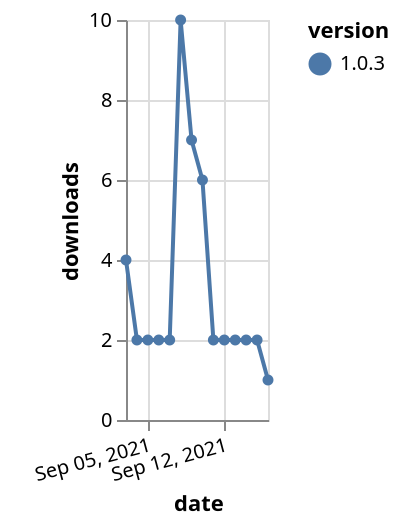 {"$schema": "https://vega.github.io/schema/vega-lite/v5.json", "description": "A simple bar chart with embedded data.", "data": {"values": [{"date": "2021-09-03", "total": 4625, "delta": 4, "version": "1.0.3"}, {"date": "2021-09-04", "total": 4627, "delta": 2, "version": "1.0.3"}, {"date": "2021-09-05", "total": 4629, "delta": 2, "version": "1.0.3"}, {"date": "2021-09-06", "total": 4631, "delta": 2, "version": "1.0.3"}, {"date": "2021-09-07", "total": 4633, "delta": 2, "version": "1.0.3"}, {"date": "2021-09-08", "total": 4643, "delta": 10, "version": "1.0.3"}, {"date": "2021-09-09", "total": 4650, "delta": 7, "version": "1.0.3"}, {"date": "2021-09-10", "total": 4656, "delta": 6, "version": "1.0.3"}, {"date": "2021-09-11", "total": 4658, "delta": 2, "version": "1.0.3"}, {"date": "2021-09-12", "total": 4660, "delta": 2, "version": "1.0.3"}, {"date": "2021-09-13", "total": 4662, "delta": 2, "version": "1.0.3"}, {"date": "2021-09-14", "total": 4664, "delta": 2, "version": "1.0.3"}, {"date": "2021-09-15", "total": 4666, "delta": 2, "version": "1.0.3"}, {"date": "2021-09-16", "total": 4667, "delta": 1, "version": "1.0.3"}]}, "width": "container", "mark": {"type": "line", "point": {"filled": true}}, "encoding": {"x": {"field": "date", "type": "temporal", "timeUnit": "yearmonthdate", "title": "date", "axis": {"labelAngle": -15}}, "y": {"field": "delta", "type": "quantitative", "title": "downloads"}, "color": {"field": "version", "type": "nominal"}, "tooltip": {"field": "delta"}}}